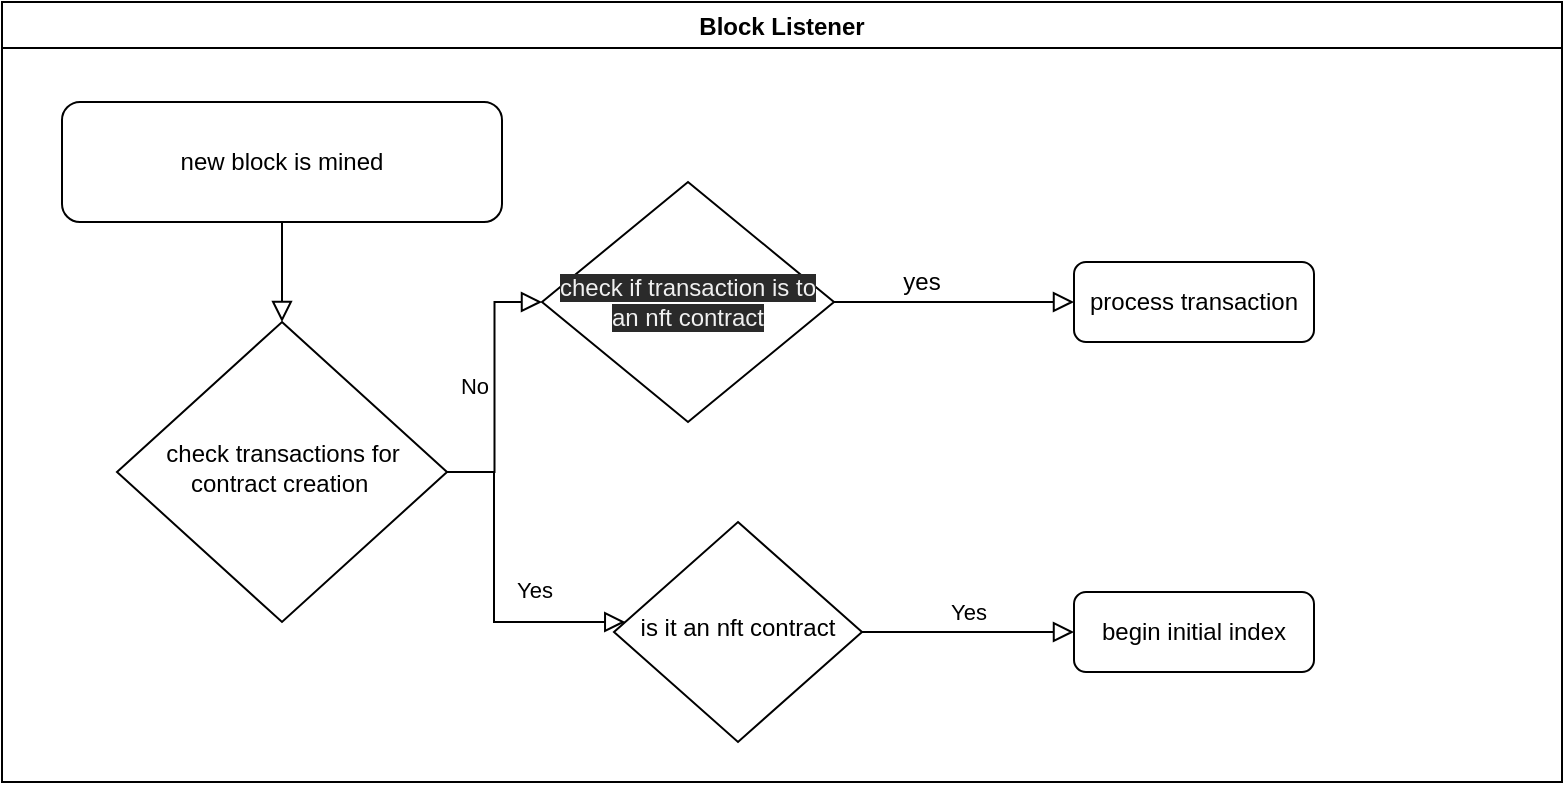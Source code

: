 <mxfile version="14.1.8" type="device"><diagram id="C5RBs43oDa-KdzZeNtuy" name="Page-1"><mxGraphModel dx="1422" dy="816" grid="1" gridSize="10" guides="1" tooltips="1" connect="1" arrows="1" fold="1" page="1" pageScale="1" pageWidth="827" pageHeight="1169" math="0" shadow="0"><root><mxCell id="WIyWlLk6GJQsqaUBKTNV-0"/><mxCell id="WIyWlLk6GJQsqaUBKTNV-1" parent="WIyWlLk6GJQsqaUBKTNV-0"/><mxCell id="DGnbCtPI_qDP5GibMSNp-1" value="Block Listener" style="swimlane;" vertex="1" parent="WIyWlLk6GJQsqaUBKTNV-1"><mxGeometry x="24" y="30" width="780" height="390" as="geometry"><mxRectangle x="20" y="10" width="90" height="23" as="alternateBounds"/></mxGeometry></mxCell><mxCell id="WIyWlLk6GJQsqaUBKTNV-3" value="new block is mined" style="rounded=1;whiteSpace=wrap;html=1;fontSize=12;glass=0;strokeWidth=1;shadow=0;" parent="DGnbCtPI_qDP5GibMSNp-1" vertex="1"><mxGeometry x="30" y="50" width="220" height="60" as="geometry"/></mxCell><mxCell id="WIyWlLk6GJQsqaUBKTNV-6" value="check transactions for contract creation&amp;nbsp;" style="rhombus;whiteSpace=wrap;html=1;shadow=0;fontFamily=Helvetica;fontSize=12;align=center;strokeWidth=1;spacing=6;spacingTop=-4;" parent="DGnbCtPI_qDP5GibMSNp-1" vertex="1"><mxGeometry x="57.5" y="160" width="165" height="150" as="geometry"/></mxCell><mxCell id="WIyWlLk6GJQsqaUBKTNV-2" value="" style="rounded=0;html=1;jettySize=auto;orthogonalLoop=1;fontSize=11;endArrow=block;endFill=0;endSize=8;strokeWidth=1;shadow=0;labelBackgroundColor=none;edgeStyle=orthogonalEdgeStyle;" parent="DGnbCtPI_qDP5GibMSNp-1" source="WIyWlLk6GJQsqaUBKTNV-3" target="WIyWlLk6GJQsqaUBKTNV-6" edge="1"><mxGeometry relative="1" as="geometry"/></mxCell><mxCell id="WIyWlLk6GJQsqaUBKTNV-5" value="No" style="edgeStyle=orthogonalEdgeStyle;rounded=0;html=1;jettySize=auto;orthogonalLoop=1;fontSize=11;endArrow=block;endFill=0;endSize=8;strokeWidth=1;shadow=0;labelBackgroundColor=none;entryX=0;entryY=0.5;entryDx=0;entryDy=0;" parent="DGnbCtPI_qDP5GibMSNp-1" source="WIyWlLk6GJQsqaUBKTNV-6" target="DGnbCtPI_qDP5GibMSNp-6" edge="1"><mxGeometry y="10" relative="1" as="geometry"><mxPoint as="offset"/><mxPoint x="286" y="150" as="targetPoint"/></mxGeometry></mxCell><mxCell id="WIyWlLk6GJQsqaUBKTNV-10" value="is it an nft contract" style="rhombus;whiteSpace=wrap;html=1;shadow=0;fontFamily=Helvetica;fontSize=12;align=center;strokeWidth=1;spacing=6;spacingTop=-4;" parent="DGnbCtPI_qDP5GibMSNp-1" vertex="1"><mxGeometry x="306" y="260" width="124" height="110" as="geometry"/></mxCell><mxCell id="WIyWlLk6GJQsqaUBKTNV-4" value="Yes" style="rounded=0;html=1;jettySize=auto;orthogonalLoop=1;fontSize=11;endArrow=block;endFill=0;endSize=8;strokeWidth=1;shadow=0;labelBackgroundColor=none;edgeStyle=orthogonalEdgeStyle;" parent="DGnbCtPI_qDP5GibMSNp-1" source="WIyWlLk6GJQsqaUBKTNV-6" target="WIyWlLk6GJQsqaUBKTNV-10" edge="1"><mxGeometry y="20" relative="1" as="geometry"><mxPoint as="offset"/><Array as="points"><mxPoint x="246" y="235"/><mxPoint x="246" y="310"/></Array></mxGeometry></mxCell><mxCell id="WIyWlLk6GJQsqaUBKTNV-12" value="begin initial index" style="rounded=1;whiteSpace=wrap;html=1;fontSize=12;glass=0;strokeWidth=1;shadow=0;" parent="DGnbCtPI_qDP5GibMSNp-1" vertex="1"><mxGeometry x="536" y="295" width="120" height="40" as="geometry"/></mxCell><mxCell id="WIyWlLk6GJQsqaUBKTNV-9" value="Yes" style="edgeStyle=orthogonalEdgeStyle;rounded=0;html=1;jettySize=auto;orthogonalLoop=1;fontSize=11;endArrow=block;endFill=0;endSize=8;strokeWidth=1;shadow=0;labelBackgroundColor=none;" parent="DGnbCtPI_qDP5GibMSNp-1" source="WIyWlLk6GJQsqaUBKTNV-10" target="WIyWlLk6GJQsqaUBKTNV-12" edge="1"><mxGeometry y="10" relative="1" as="geometry"><mxPoint as="offset"/></mxGeometry></mxCell><mxCell id="DGnbCtPI_qDP5GibMSNp-4" value="yes" style="text;html=1;strokeColor=none;fillColor=none;align=center;verticalAlign=middle;whiteSpace=wrap;rounded=0;" vertex="1" parent="DGnbCtPI_qDP5GibMSNp-1"><mxGeometry x="440" y="130" width="40" height="20" as="geometry"/></mxCell><mxCell id="DGnbCtPI_qDP5GibMSNp-6" value="&lt;meta charset=&quot;utf-8&quot;&gt;&lt;span style=&quot;color: rgb(240, 240, 240); font-family: helvetica; font-size: 12px; font-style: normal; font-weight: 400; letter-spacing: normal; text-align: center; text-indent: 0px; text-transform: none; word-spacing: 0px; background-color: rgb(42, 42, 42); display: inline; float: none;&quot;&gt;check if transaction is to an nft contract&lt;/span&gt;" style="rhombus;whiteSpace=wrap;html=1;" vertex="1" parent="DGnbCtPI_qDP5GibMSNp-1"><mxGeometry x="270" y="90" width="146" height="120" as="geometry"/></mxCell><mxCell id="DGnbCtPI_qDP5GibMSNp-8" value="process transaction" style="rounded=1;whiteSpace=wrap;html=1;fontSize=12;glass=0;strokeWidth=1;shadow=0;" vertex="1" parent="DGnbCtPI_qDP5GibMSNp-1"><mxGeometry x="536" y="130" width="120" height="40" as="geometry"/></mxCell><mxCell id="DGnbCtPI_qDP5GibMSNp-3" value="" style="rounded=0;html=1;jettySize=auto;orthogonalLoop=1;fontSize=11;endArrow=block;endFill=0;endSize=8;strokeWidth=1;shadow=0;labelBackgroundColor=none;edgeStyle=orthogonalEdgeStyle;exitX=1;exitY=0.5;exitDx=0;exitDy=0;entryX=0;entryY=0.5;entryDx=0;entryDy=0;" edge="1" parent="DGnbCtPI_qDP5GibMSNp-1" source="DGnbCtPI_qDP5GibMSNp-6" target="DGnbCtPI_qDP5GibMSNp-8"><mxGeometry relative="1" as="geometry"><mxPoint x="436" y="160" as="sourcePoint"/><mxPoint x="516" y="150" as="targetPoint"/></mxGeometry></mxCell></root></mxGraphModel></diagram></mxfile>